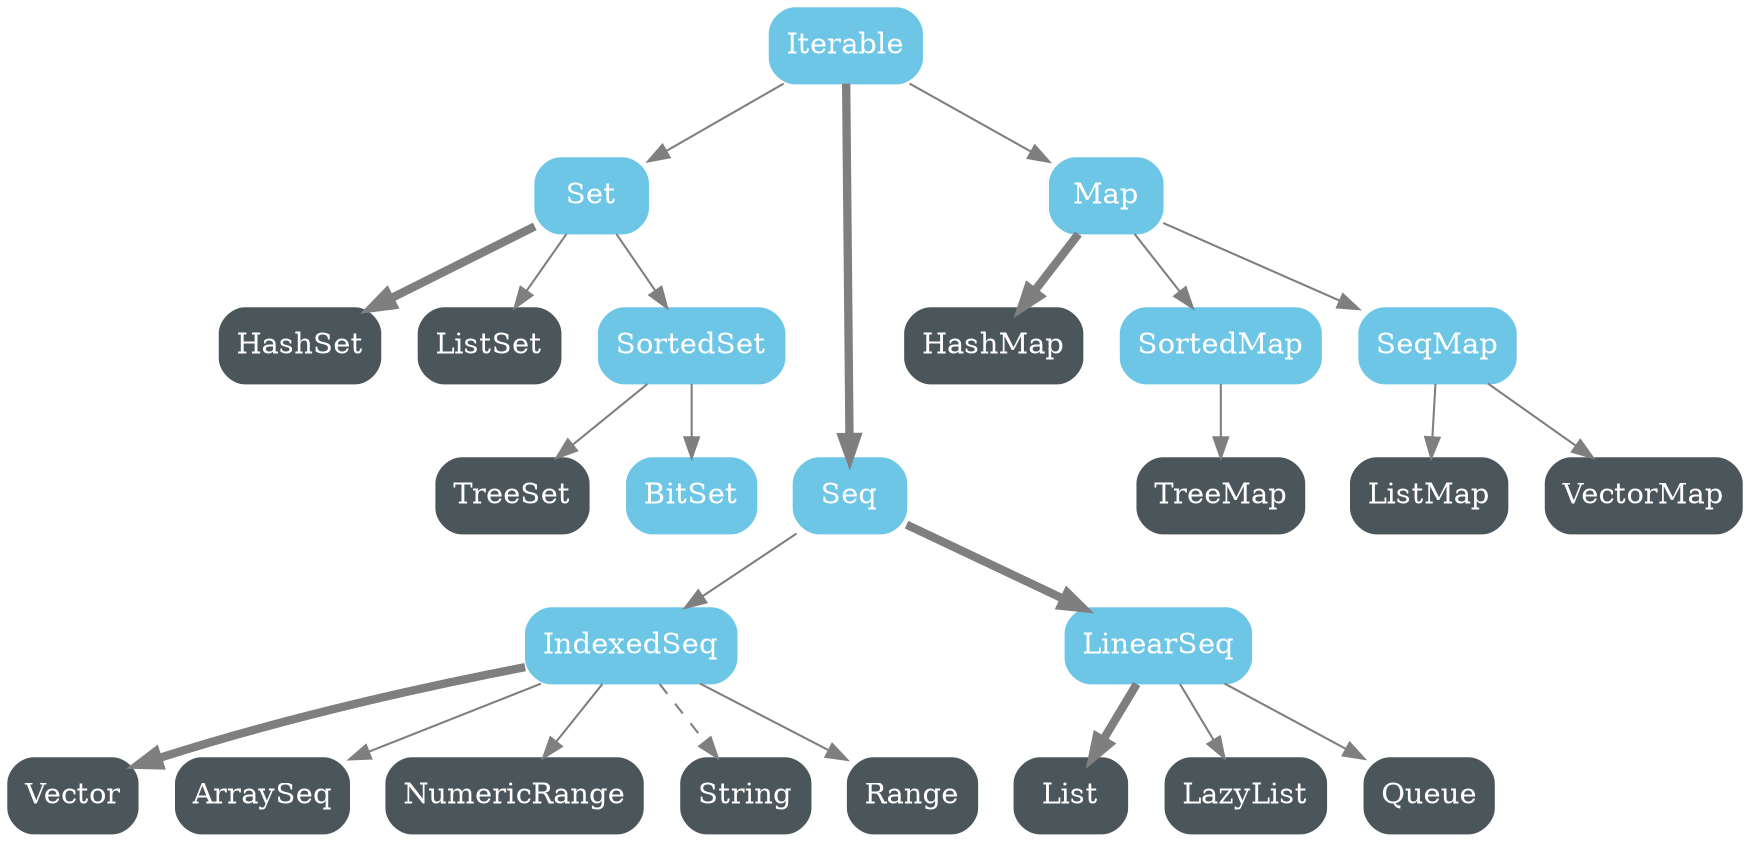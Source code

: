 digraph ImmutableCollections {
  edge [
    color="#7F7F7F"
  ];
  node [
    shape="box",
    style="rounded, filled",
    fontcolor="#FFFFFF",
    color="#6DC6E6"
  ];
  rankdir="TB";

  HashSet [color="#4A5659"];
  TreeSet [color="#4A5659"];
  ListSet [color="#4A5659"];
  HashMap [color="#4A5659"];
  TreeMap [color="#4A5659"];
  ListMap [color="#4A5659"];
  VectorMap [color="#4A5659"];
  Vector [color="#4A5659"];
  ArraySeq [color="#4A5659"];
  NumericRange [color="#4A5659"];
  String [color="#4A5659"];
  Range [color="#4A5659"];
  List [color="#4A5659"];
  LazyList [color="#4A5659"];
  Queue [color="#4A5659"];

  Iterable -> Set;
  Iterable -> Seq [penwidth="4"];
  Iterable -> Map;
  Set -> SortedSet;
  Set -> HashSet [penwidth="4"];
  Set -> ListSet;
  SortedSet -> BitSet;
  SortedSet -> TreeSet;
  Seq -> IndexedSeq;
  Seq -> LinearSeq [penwidth="4"];
  IndexedSeq -> Vector [penwidth="4"];
  IndexedSeq -> ArraySeq;
  IndexedSeq -> NumericRange;
  IndexedSeq -> Range;
  IndexedSeq -> String [style="dashed"];
  LinearSeq -> List [penwidth="4"];
  LinearSeq -> LazyList;
  LinearSeq -> Queue;
  Map -> HashMap [penwidth="4"];
  Map -> SortedMap;
  Map -> SeqMap;
  SortedMap -> TreeMap;
  SeqMap -> ListMap;
  SeqMap -> VectorMap;

  {rank=same; Seq; TreeMap}
}
